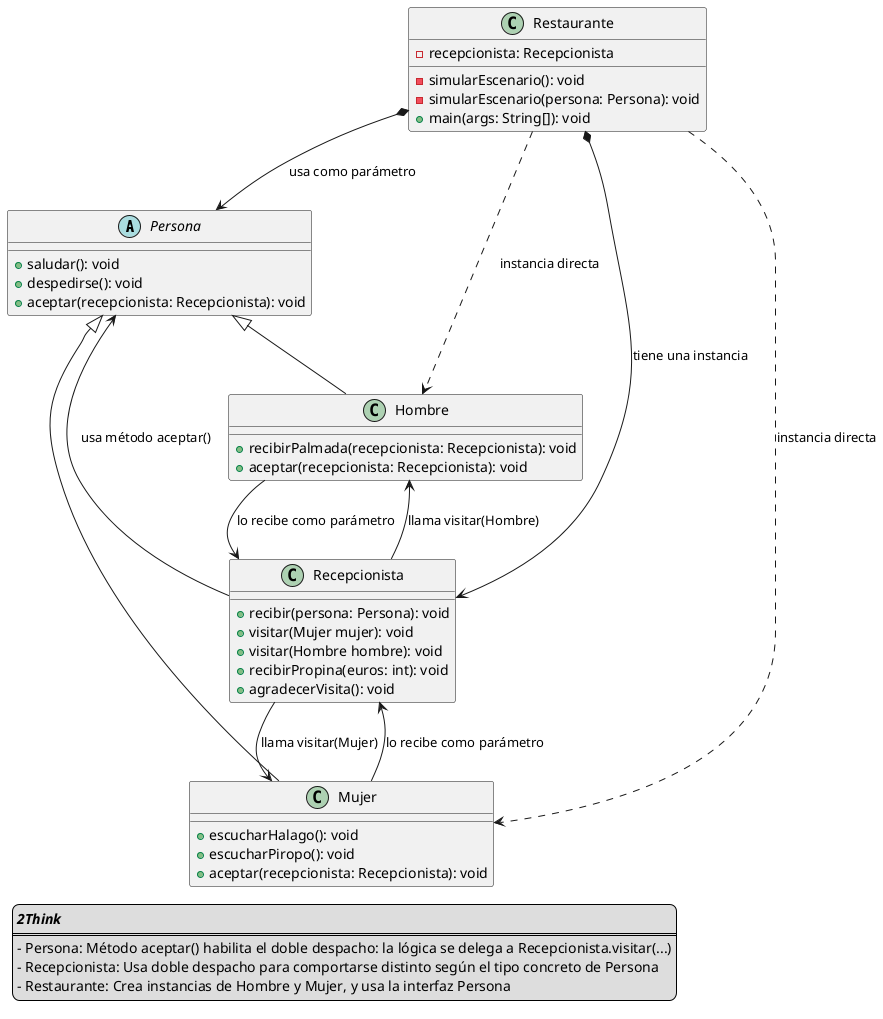 @startuml

abstract class Persona {
  +saludar(): void
  +despedirse(): void
  +aceptar(recepcionista: Recepcionista): void
}

class Hombre {
  +recibirPalmada(recepcionista: Recepcionista): void
  +aceptar(recepcionista: Recepcionista): void
}

class Mujer {
  +escucharHalago(): void
  +escucharPiropo(): void
  +aceptar(recepcionista: Recepcionista): void
}

class Recepcionista {
  +recibir(persona: Persona): void
  +visitar(Mujer mujer): void
  +visitar(Hombre hombre): void
  +recibirPropina(euros: int): void
  +agradecerVisita(): void
}

class Restaurante {
  -recepcionista: Recepcionista
  -simularEscenario(): void
  -simularEscenario(persona: Persona): void
  +main(args: String[]): void
}

Persona <|-- Hombre
Persona <|-- Mujer

Restaurante *--> Recepcionista : tiene una instancia
Restaurante *-d-> Persona : usa como parámetro
Restaurante ..> Hombre : instancia directa
Restaurante ..> Mujer : instancia directa

Recepcionista --> Persona : usa método aceptar()
Recepcionista --> Hombre : llama visitar(Hombre)
Recepcionista --> Mujer : llama visitar(Mujer)

Hombre --> Recepcionista : lo recibe como parámetro
Mujer --> Recepcionista : lo recibe como parámetro

legend left
<b><i>2Think</i></b>
====
- Persona: Método aceptar() habilita el doble despacho: la lógica se delega a Recepcionista.visitar(...)
- Recepcionista: Usa doble despacho para comportarse distinto según el tipo concreto de Persona
- Restaurante: Crea instancias de Hombre y Mujer, y usa la interfaz Persona
endlegend

@enduml
